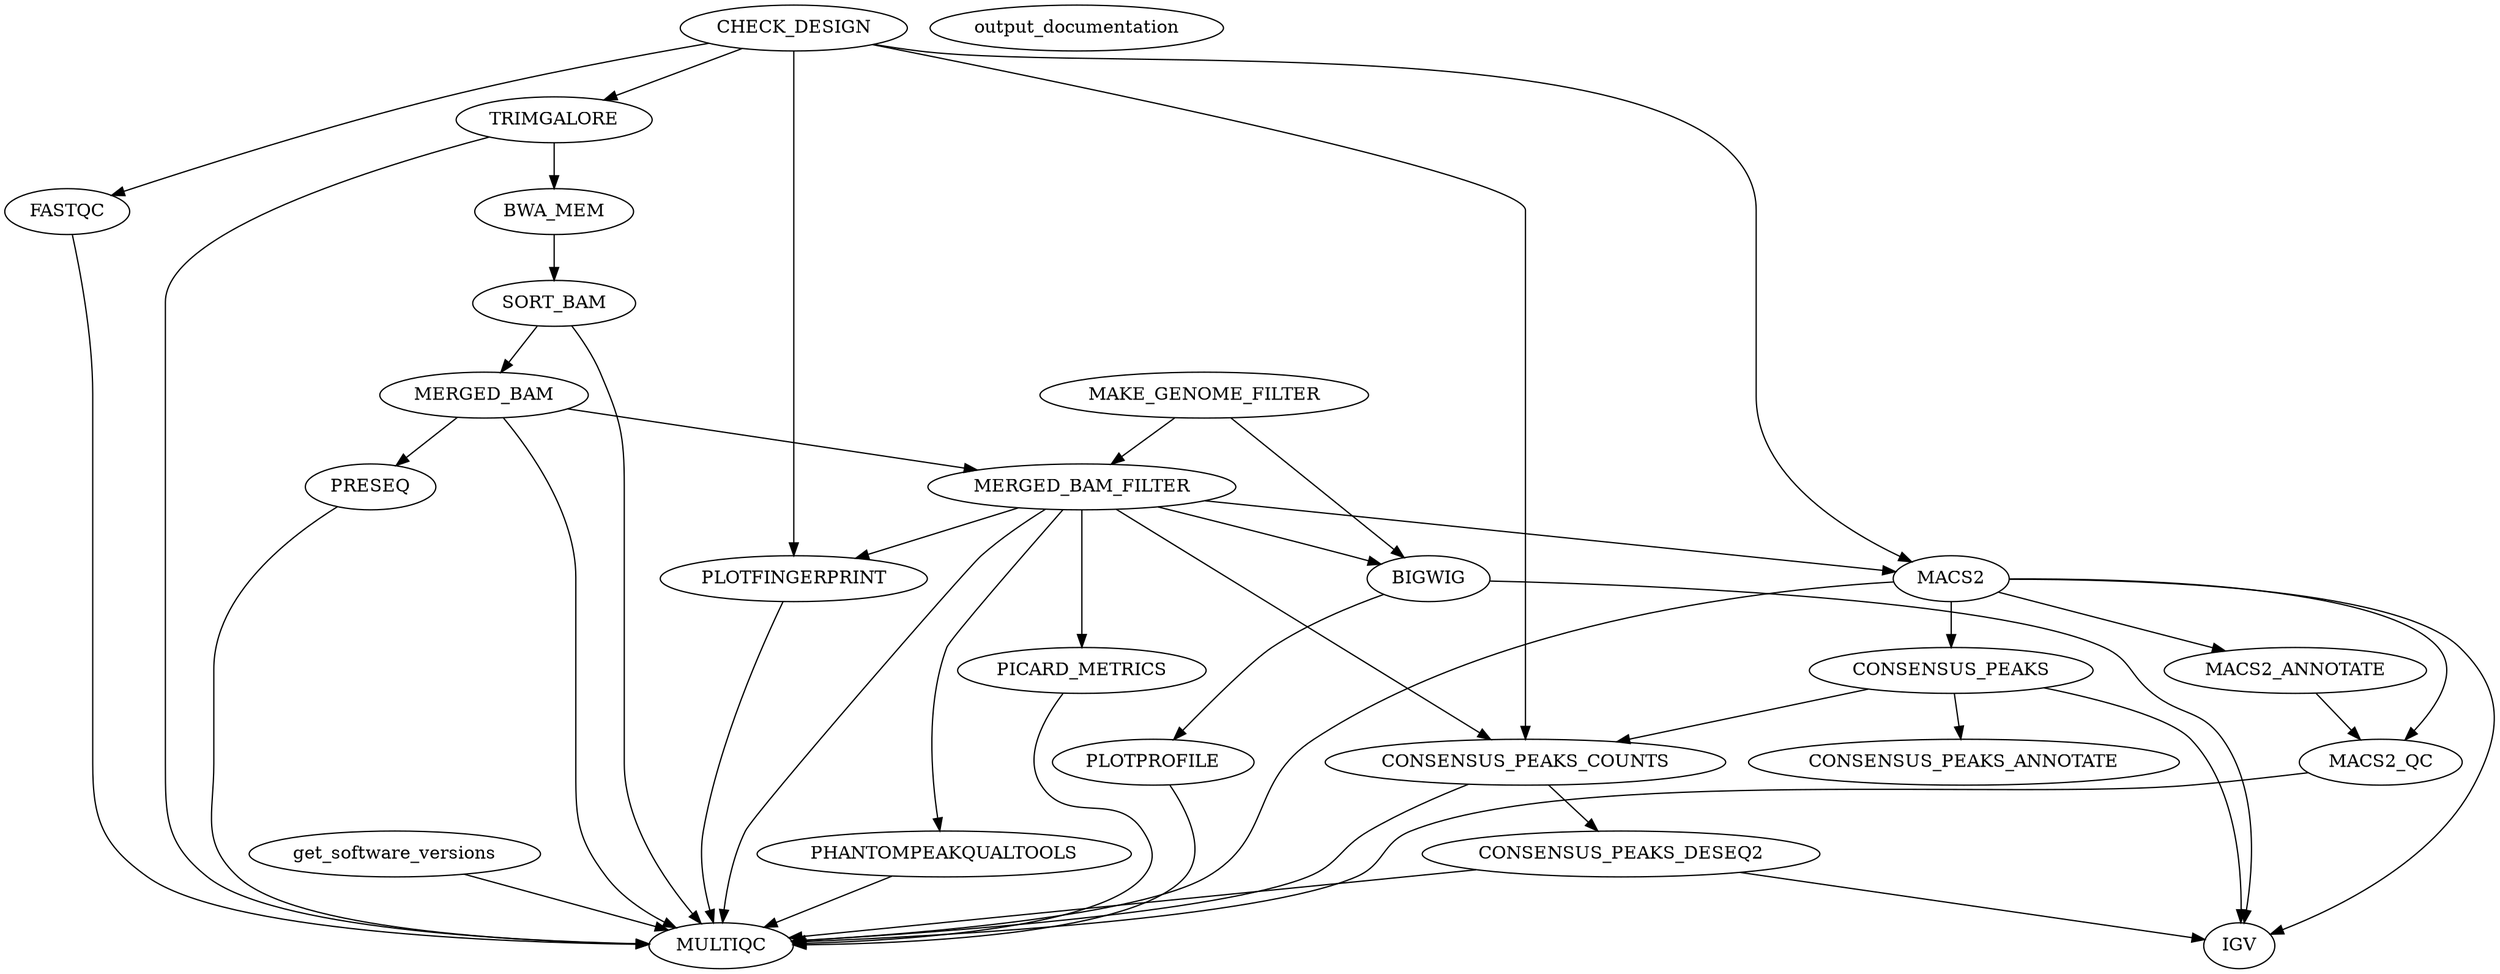 strict digraph "" {
	0	 [label=CHECK_DESIGN];
	3	 [label=TRIMGALORE];
	0 -> 3;
	2	 [label=FASTQC];
	0 -> 2;
	13	 [label=PLOTFINGERPRINT];
	0 -> 13;
	14	 [label=MACS2];
	0 -> 14;
	19	 [label=CONSENSUS_PEAKS_COUNTS];
	0 -> 19;
	4	 [label=BWA_MEM];
	3 -> 4;
	23	 [label=MULTIQC];
	3 -> 23;
	2 -> 23;
	1	 [label=MAKE_GENOME_FILTER];
	7	 [label=MERGED_BAM_FILTER];
	1 -> 7;
	10	 [label=BIGWIG];
	1 -> 10;
	5	 [label=SORT_BAM];
	4 -> 5;
	6	 [label=MERGED_BAM];
	5 -> 6;
	5 -> 23;
	6 -> 7;
	8	 [label=PRESEQ];
	6 -> 8;
	6 -> 23;
	12	 [label=PHANTOMPEAKQUALTOOLS];
	7 -> 12;
	9	 [label=PICARD_METRICS];
	7 -> 9;
	7 -> 10;
	7 -> 13;
	7 -> 14;
	7 -> 19;
	7 -> 23;
	8 -> 23;
	12 -> 23;
	9 -> 23;
	11	 [label=PLOTPROFILE];
	10 -> 11;
	21	 [label=IGV];
	10 -> 21;
	11 -> 23;
	13 -> 23;
	15	 [label=MACS2_ANNOTATE];
	14 -> 15;
	16	 [label=MACS2_QC];
	14 -> 16;
	17	 [label=CONSENSUS_PEAKS];
	14 -> 17;
	14 -> 21;
	14 -> 23;
	15 -> 16;
	16 -> 23;
	18	 [label=CONSENSUS_PEAKS_ANNOTATE];
	17 -> 18;
	17 -> 19;
	17 -> 21;
	20	 [label=CONSENSUS_PEAKS_DESEQ2];
	19 -> 20;
	19 -> 23;
	20 -> 21;
	20 -> 23;
	22	 [label=get_software_versions];
	22 -> 23;
	24	 [label=output_documentation];
}
